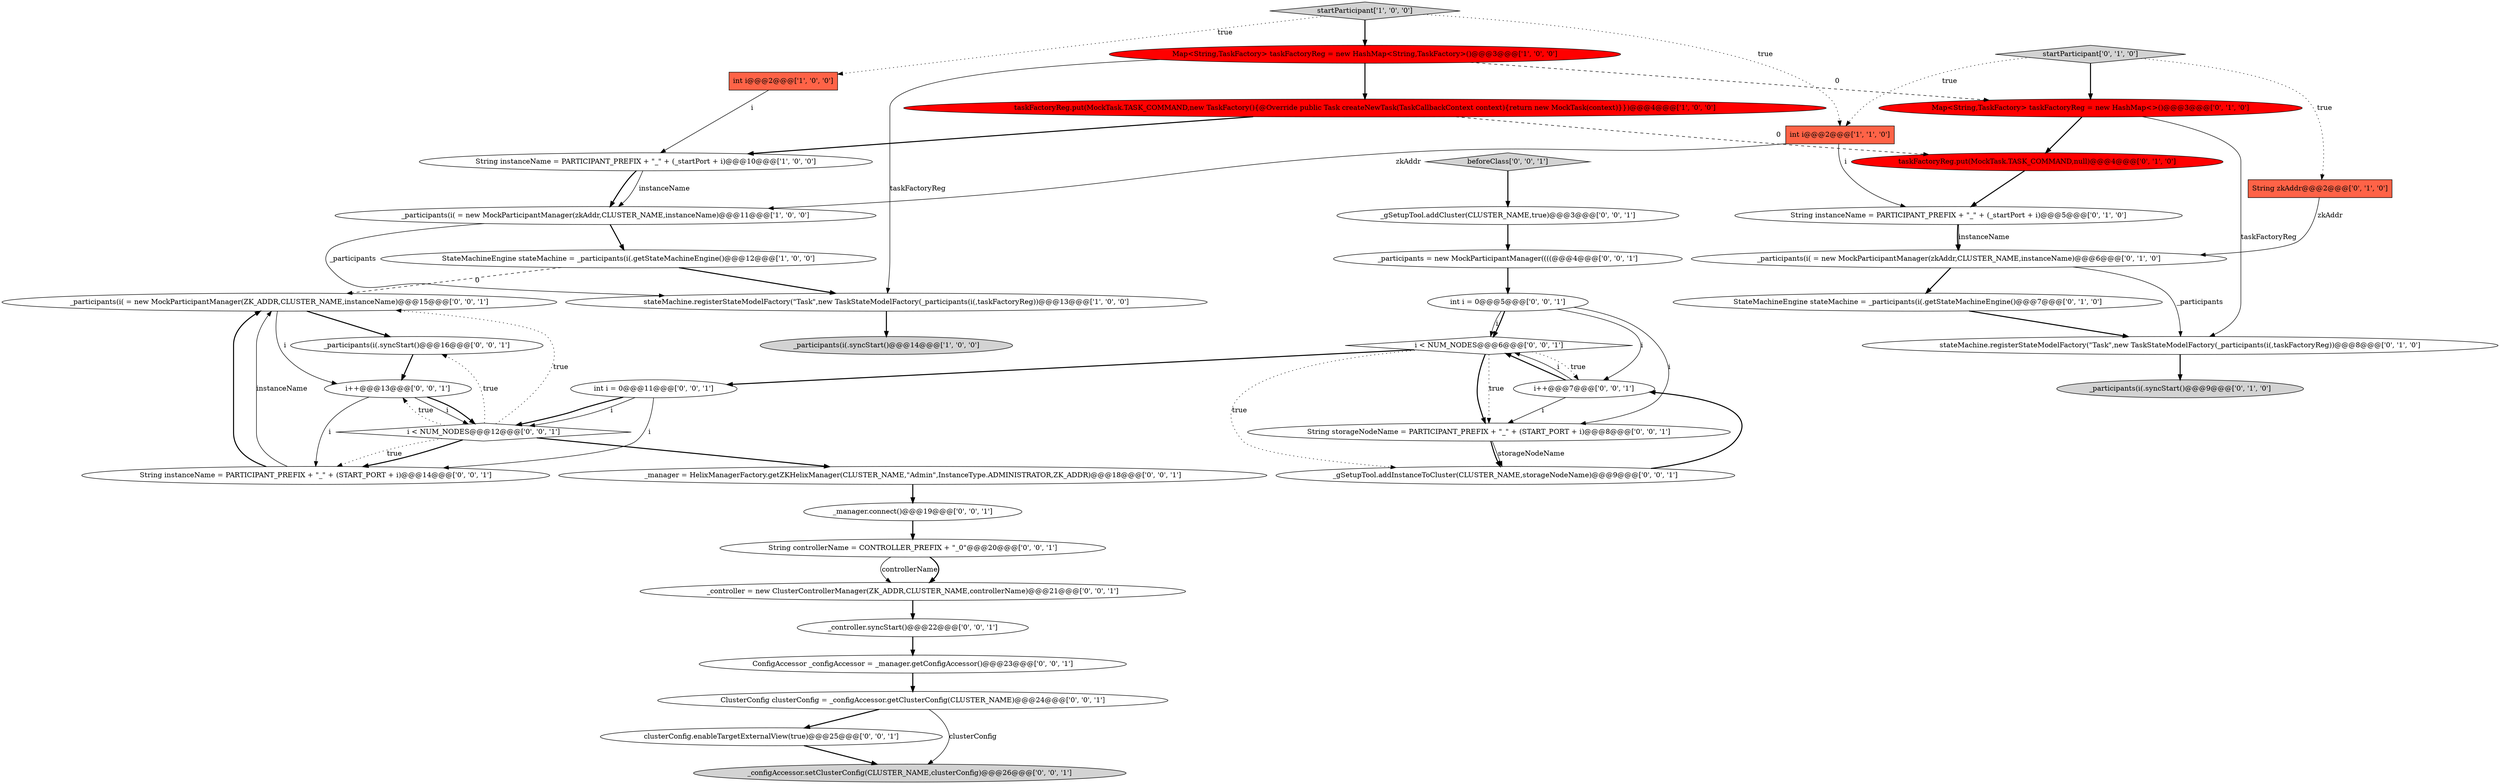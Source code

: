 digraph {
0 [style = filled, label = "Map<String,TaskFactory> taskFactoryReg = new HashMap<String,TaskFactory>()@@@3@@@['1', '0', '0']", fillcolor = red, shape = ellipse image = "AAA1AAABBB1BBB"];
2 [style = filled, label = "String instanceName = PARTICIPANT_PREFIX + \"_\" + (_startPort + i)@@@10@@@['1', '0', '0']", fillcolor = white, shape = ellipse image = "AAA0AAABBB1BBB"];
5 [style = filled, label = "StateMachineEngine stateMachine = _participants(i(.getStateMachineEngine()@@@12@@@['1', '0', '0']", fillcolor = white, shape = ellipse image = "AAA0AAABBB1BBB"];
6 [style = filled, label = "taskFactoryReg.put(MockTask.TASK_COMMAND,new TaskFactory(){@Override public Task createNewTask(TaskCallbackContext context){return new MockTask(context)}})@@@4@@@['1', '0', '0']", fillcolor = red, shape = ellipse image = "AAA1AAABBB1BBB"];
19 [style = filled, label = "_controller = new ClusterControllerManager(ZK_ADDR,CLUSTER_NAME,controllerName)@@@21@@@['0', '0', '1']", fillcolor = white, shape = ellipse image = "AAA0AAABBB3BBB"];
25 [style = filled, label = "i < NUM_NODES@@@6@@@['0', '0', '1']", fillcolor = white, shape = diamond image = "AAA0AAABBB3BBB"];
33 [style = filled, label = "String instanceName = PARTICIPANT_PREFIX + \"_\" + (START_PORT + i)@@@14@@@['0', '0', '1']", fillcolor = white, shape = ellipse image = "AAA0AAABBB3BBB"];
29 [style = filled, label = "int i = 0@@@11@@@['0', '0', '1']", fillcolor = white, shape = ellipse image = "AAA0AAABBB3BBB"];
27 [style = filled, label = "ConfigAccessor _configAccessor = _manager.getConfigAccessor()@@@23@@@['0', '0', '1']", fillcolor = white, shape = ellipse image = "AAA0AAABBB3BBB"];
20 [style = filled, label = "_controller.syncStart()@@@22@@@['0', '0', '1']", fillcolor = white, shape = ellipse image = "AAA0AAABBB3BBB"];
10 [style = filled, label = "_participants(i( = new MockParticipantManager(zkAddr,CLUSTER_NAME,instanceName)@@@6@@@['0', '1', '0']", fillcolor = white, shape = ellipse image = "AAA0AAABBB2BBB"];
1 [style = filled, label = "startParticipant['1', '0', '0']", fillcolor = lightgray, shape = diamond image = "AAA0AAABBB1BBB"];
23 [style = filled, label = "_participants(i( = new MockParticipantManager(ZK_ADDR,CLUSTER_NAME,instanceName)@@@15@@@['0', '0', '1']", fillcolor = white, shape = ellipse image = "AAA0AAABBB3BBB"];
4 [style = filled, label = "int i@@@2@@@['1', '0', '0']", fillcolor = tomato, shape = box image = "AAA0AAABBB1BBB"];
21 [style = filled, label = "_gSetupTool.addCluster(CLUSTER_NAME,true)@@@3@@@['0', '0', '1']", fillcolor = white, shape = ellipse image = "AAA0AAABBB3BBB"];
26 [style = filled, label = "_manager.connect()@@@19@@@['0', '0', '1']", fillcolor = white, shape = ellipse image = "AAA0AAABBB3BBB"];
9 [style = filled, label = "stateMachine.registerStateModelFactory(\"Task\",new TaskStateModelFactory(_participants(i(,taskFactoryReg))@@@13@@@['1', '0', '0']", fillcolor = white, shape = ellipse image = "AAA0AAABBB1BBB"];
12 [style = filled, label = "Map<String,TaskFactory> taskFactoryReg = new HashMap<>()@@@3@@@['0', '1', '0']", fillcolor = red, shape = ellipse image = "AAA1AAABBB2BBB"];
15 [style = filled, label = "_participants(i(.syncStart()@@@9@@@['0', '1', '0']", fillcolor = lightgray, shape = ellipse image = "AAA0AAABBB2BBB"];
17 [style = filled, label = "StateMachineEngine stateMachine = _participants(i(.getStateMachineEngine()@@@7@@@['0', '1', '0']", fillcolor = white, shape = ellipse image = "AAA0AAABBB2BBB"];
37 [style = filled, label = "_participants(i(.syncStart()@@@16@@@['0', '0', '1']", fillcolor = white, shape = ellipse image = "AAA0AAABBB3BBB"];
40 [style = filled, label = "_configAccessor.setClusterConfig(CLUSTER_NAME,clusterConfig)@@@26@@@['0', '0', '1']", fillcolor = lightgray, shape = ellipse image = "AAA0AAABBB3BBB"];
41 [style = filled, label = "String controllerName = CONTROLLER_PREFIX + \"_0\"@@@20@@@['0', '0', '1']", fillcolor = white, shape = ellipse image = "AAA0AAABBB3BBB"];
32 [style = filled, label = "clusterConfig.enableTargetExternalView(true)@@@25@@@['0', '0', '1']", fillcolor = white, shape = ellipse image = "AAA0AAABBB3BBB"];
11 [style = filled, label = "String zkAddr@@@2@@@['0', '1', '0']", fillcolor = tomato, shape = box image = "AAA0AAABBB2BBB"];
14 [style = filled, label = "String instanceName = PARTICIPANT_PREFIX + \"_\" + (_startPort + i)@@@5@@@['0', '1', '0']", fillcolor = white, shape = ellipse image = "AAA0AAABBB2BBB"];
16 [style = filled, label = "startParticipant['0', '1', '0']", fillcolor = lightgray, shape = diamond image = "AAA0AAABBB2BBB"];
7 [style = filled, label = "int i@@@2@@@['1', '1', '0']", fillcolor = tomato, shape = box image = "AAA0AAABBB1BBB"];
38 [style = filled, label = "i++@@@13@@@['0', '0', '1']", fillcolor = white, shape = ellipse image = "AAA0AAABBB3BBB"];
39 [style = filled, label = "_participants = new MockParticipantManager((((@@@4@@@['0', '0', '1']", fillcolor = white, shape = ellipse image = "AAA0AAABBB3BBB"];
24 [style = filled, label = "int i = 0@@@5@@@['0', '0', '1']", fillcolor = white, shape = ellipse image = "AAA0AAABBB3BBB"];
34 [style = filled, label = "_manager = HelixManagerFactory.getZKHelixManager(CLUSTER_NAME,\"Admin\",InstanceType.ADMINISTRATOR,ZK_ADDR)@@@18@@@['0', '0', '1']", fillcolor = white, shape = ellipse image = "AAA0AAABBB3BBB"];
35 [style = filled, label = "ClusterConfig clusterConfig = _configAccessor.getClusterConfig(CLUSTER_NAME)@@@24@@@['0', '0', '1']", fillcolor = white, shape = ellipse image = "AAA0AAABBB3BBB"];
8 [style = filled, label = "_participants(i(.syncStart()@@@14@@@['1', '0', '0']", fillcolor = lightgray, shape = ellipse image = "AAA0AAABBB1BBB"];
22 [style = filled, label = "i++@@@7@@@['0', '0', '1']", fillcolor = white, shape = ellipse image = "AAA0AAABBB3BBB"];
18 [style = filled, label = "taskFactoryReg.put(MockTask.TASK_COMMAND,null)@@@4@@@['0', '1', '0']", fillcolor = red, shape = ellipse image = "AAA1AAABBB2BBB"];
28 [style = filled, label = "_gSetupTool.addInstanceToCluster(CLUSTER_NAME,storageNodeName)@@@9@@@['0', '0', '1']", fillcolor = white, shape = ellipse image = "AAA0AAABBB3BBB"];
13 [style = filled, label = "stateMachine.registerStateModelFactory(\"Task\",new TaskStateModelFactory(_participants(i(,taskFactoryReg))@@@8@@@['0', '1', '0']", fillcolor = white, shape = ellipse image = "AAA0AAABBB2BBB"];
3 [style = filled, label = "_participants(i( = new MockParticipantManager(zkAddr,CLUSTER_NAME,instanceName)@@@11@@@['1', '0', '0']", fillcolor = white, shape = ellipse image = "AAA0AAABBB1BBB"];
30 [style = filled, label = "i < NUM_NODES@@@12@@@['0', '0', '1']", fillcolor = white, shape = diamond image = "AAA0AAABBB3BBB"];
31 [style = filled, label = "beforeClass['0', '0', '1']", fillcolor = lightgray, shape = diamond image = "AAA0AAABBB3BBB"];
36 [style = filled, label = "String storageNodeName = PARTICIPANT_PREFIX + \"_\" + (START_PORT + i)@@@8@@@['0', '0', '1']", fillcolor = white, shape = ellipse image = "AAA0AAABBB3BBB"];
41->19 [style = solid, label="controllerName"];
29->33 [style = solid, label="i"];
10->13 [style = solid, label="_participants"];
7->3 [style = solid, label="zkAddr"];
22->25 [style = bold, label=""];
23->38 [style = solid, label="i"];
5->9 [style = bold, label=""];
29->30 [style = solid, label="i"];
29->30 [style = bold, label=""];
30->33 [style = bold, label=""];
0->6 [style = bold, label=""];
41->19 [style = bold, label=""];
5->23 [style = dashed, label="0"];
25->36 [style = bold, label=""];
19->20 [style = bold, label=""];
2->3 [style = bold, label=""];
22->25 [style = solid, label="i"];
11->10 [style = solid, label="zkAddr"];
36->28 [style = bold, label=""];
14->10 [style = bold, label=""];
35->32 [style = bold, label=""];
39->24 [style = bold, label=""];
22->36 [style = solid, label="i"];
10->17 [style = bold, label=""];
30->34 [style = bold, label=""];
31->21 [style = bold, label=""];
1->0 [style = bold, label=""];
1->4 [style = dotted, label="true"];
25->29 [style = bold, label=""];
25->28 [style = dotted, label="true"];
0->12 [style = dashed, label="0"];
9->8 [style = bold, label=""];
24->22 [style = solid, label="i"];
38->30 [style = solid, label="i"];
33->23 [style = solid, label="instanceName"];
27->35 [style = bold, label=""];
24->36 [style = solid, label="i"];
4->2 [style = solid, label="i"];
6->2 [style = bold, label=""];
33->23 [style = bold, label=""];
20->27 [style = bold, label=""];
1->7 [style = dotted, label="true"];
16->7 [style = dotted, label="true"];
6->18 [style = dashed, label="0"];
26->41 [style = bold, label=""];
12->13 [style = solid, label="taskFactoryReg"];
3->5 [style = bold, label=""];
14->10 [style = solid, label="instanceName"];
38->30 [style = bold, label=""];
23->37 [style = bold, label=""];
21->39 [style = bold, label=""];
34->26 [style = bold, label=""];
2->3 [style = solid, label="instanceName"];
0->9 [style = solid, label="taskFactoryReg"];
36->28 [style = solid, label="storageNodeName"];
24->25 [style = bold, label=""];
37->38 [style = bold, label=""];
32->40 [style = bold, label=""];
35->40 [style = solid, label="clusterConfig"];
25->36 [style = dotted, label="true"];
3->9 [style = solid, label="_participants"];
38->33 [style = solid, label="i"];
12->18 [style = bold, label=""];
25->22 [style = dotted, label="true"];
30->23 [style = dotted, label="true"];
30->38 [style = dotted, label="true"];
17->13 [style = bold, label=""];
30->37 [style = dotted, label="true"];
13->15 [style = bold, label=""];
16->11 [style = dotted, label="true"];
24->25 [style = solid, label="i"];
18->14 [style = bold, label=""];
16->12 [style = bold, label=""];
28->22 [style = bold, label=""];
7->14 [style = solid, label="i"];
30->33 [style = dotted, label="true"];
}
